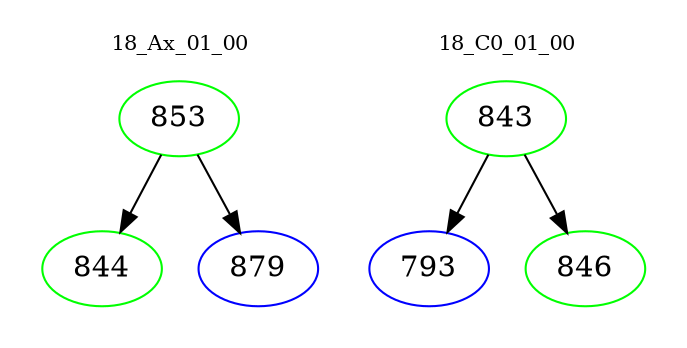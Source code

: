 digraph{
subgraph cluster_0 {
color = white
label = "18_Ax_01_00";
fontsize=10;
T0_853 [label="853", color="green"]
T0_853 -> T0_844 [color="black"]
T0_844 [label="844", color="green"]
T0_853 -> T0_879 [color="black"]
T0_879 [label="879", color="blue"]
}
subgraph cluster_1 {
color = white
label = "18_C0_01_00";
fontsize=10;
T1_843 [label="843", color="green"]
T1_843 -> T1_793 [color="black"]
T1_793 [label="793", color="blue"]
T1_843 -> T1_846 [color="black"]
T1_846 [label="846", color="green"]
}
}
